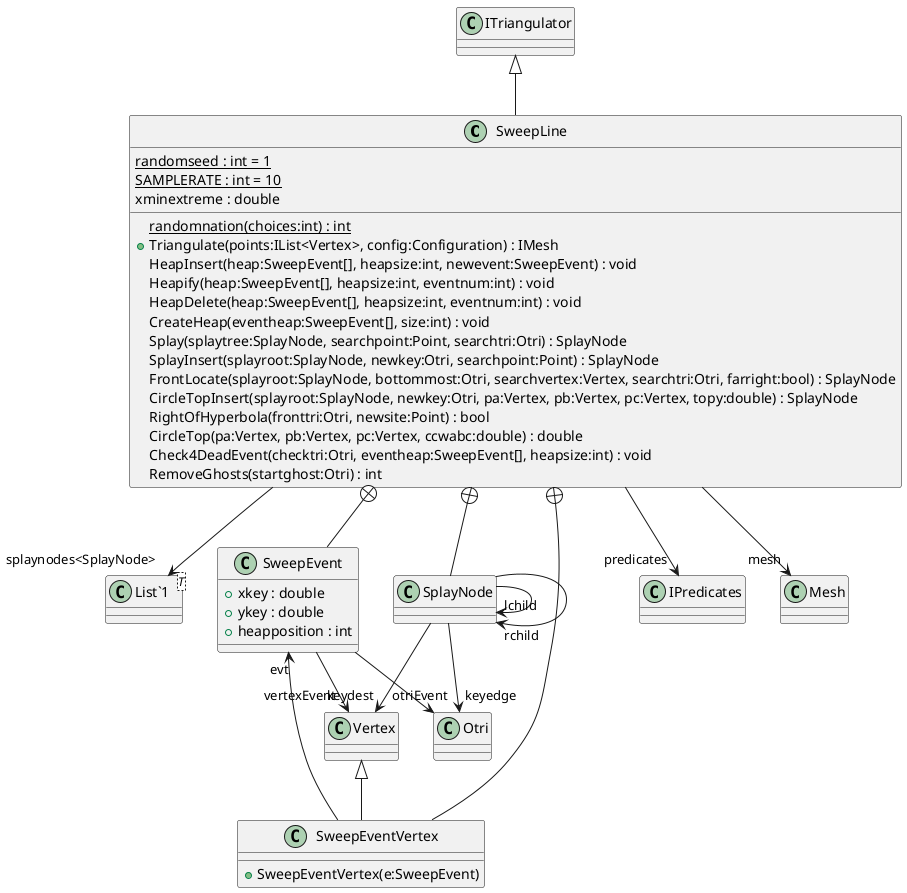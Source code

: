 @startuml
class SweepLine {
    {static} randomseed : int = 1
    {static} SAMPLERATE : int = 10
    {static} randomnation(choices:int) : int
    xminextreme : double
    + Triangulate(points:IList<Vertex>, config:Configuration) : IMesh
    HeapInsert(heap:SweepEvent[], heapsize:int, newevent:SweepEvent) : void
    Heapify(heap:SweepEvent[], heapsize:int, eventnum:int) : void
    HeapDelete(heap:SweepEvent[], heapsize:int, eventnum:int) : void
    CreateHeap(eventheap:SweepEvent[], size:int) : void
    Splay(splaytree:SplayNode, searchpoint:Point, searchtri:Otri) : SplayNode
    SplayInsert(splayroot:SplayNode, newkey:Otri, searchpoint:Point) : SplayNode
    FrontLocate(splayroot:SplayNode, bottommost:Otri, searchvertex:Vertex, searchtri:Otri, farright:bool) : SplayNode
    CircleTopInsert(splayroot:SplayNode, newkey:Otri, pa:Vertex, pb:Vertex, pc:Vertex, topy:double) : SplayNode
    RightOfHyperbola(fronttri:Otri, newsite:Point) : bool
    CircleTop(pa:Vertex, pb:Vertex, pc:Vertex, ccwabc:double) : double
    Check4DeadEvent(checktri:Otri, eventheap:SweepEvent[], heapsize:int) : void
    RemoveGhosts(startghost:Otri) : int
}
class "List`1"<T> {
}
class SweepEvent {
    + xkey : double
    + ykey : double
    + heapposition : int
}
class SweepEventVertex {
    + SweepEventVertex(e:SweepEvent)
}
class SplayNode {
}
ITriangulator <|-- SweepLine
SweepLine --> "predicates" IPredicates
SweepLine --> "mesh" Mesh
SweepLine --> "splaynodes<SplayNode>" "List`1"
SweepLine +-- SweepEvent
SweepEvent --> "vertexEvent" Vertex
SweepEvent --> "otriEvent" Otri
SweepLine +-- SweepEventVertex
Vertex <|-- SweepEventVertex
SweepEventVertex --> "evt" SweepEvent
SweepLine +-- SplayNode
SplayNode --> "keyedge" Otri
SplayNode --> "keydest" Vertex
SplayNode --> "lchild" SplayNode
SplayNode --> "rchild" SplayNode
@enduml

